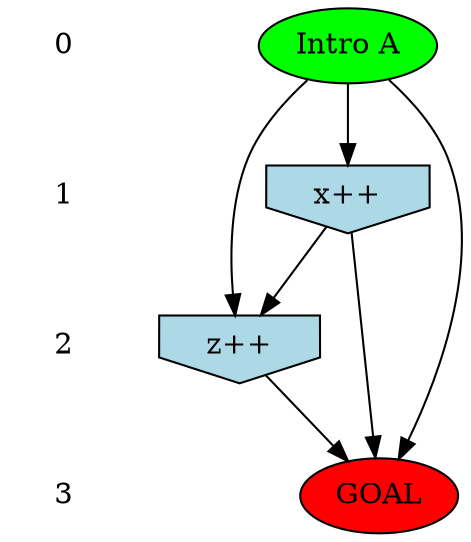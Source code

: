 /* Compression of 1147 causal flows obtained in average at 3.892481E-02 t.u */
/* Compressed causal flows were: [1147;1146;1145;1144;1143;1142;1141;1140;1139;1138;1137;1136;1135;1134;1133;1132;1131;1130;1129;1128;1127;1126;1125;1124;1123;1122;1121;1120;1119;1118;1117;1116;1115;1114;1113;1112;1111;1110;1109;1108;1107;1106;1105;1104;1103;1102;1101;1100;1099;1098;1097;1096;1095;1094;1093;1092;1091;1090;1089;1088;1087;1086;1085;1084;1083;1082;1081;1080;1079;1078;1077;1076;1075;1074;1073;1072;1071;1070;1069;1068;1067;1066;1065;1064;1063;1062;1061;1060;1059;1058;1057;1056;1055;1054;1053;1052;1051;1050;1049;1048;1047;1046;1045;1044;1043;1042;1041;1040;1039;1038;1037;1036;1035;1034;1033;1032;1031;1030;1029;1028;1027;1026;1025;1024;1023;1022;1021;1020;1019;1018;1017;1016;1015;1014;1013;1012;1011;1010;1009;1008;1007;1006;1005;1004;1003;1002;1001;1000;999;998;997;996;995;994;993;992;991;990;989;988;987;986;985;984;983;982;981;980;979;978;977;976;975;974;973;972;971;970;969;968;967;966;965;964;963;962;961;960;959;958;957;956;955;954;953;952;951;950;949;948;947;946;945;944;943;942;941;940;939;938;937;936;935;934;933;932;931;930;929;928;927;926;925;924;923;922;921;920;919;918;917;916;915;914;913;912;911;910;909;908;907;906;905;904;903;902;901;900;899;898;897;896;895;894;893;892;891;890;889;888;887;886;885;884;883;882;881;880;879;878;877;876;875;874;873;872;871;870;869;868;867;866;865;864;863;862;861;860;859;858;857;856;855;854;853;852;851;850;849;848;847;846;845;844;843;842;841;840;839;838;837;836;835;834;833;832;831;830;829;828;827;826;825;824;823;822;821;820;819;818;817;816;815;814;813;812;811;810;809;808;807;806;805;804;803;802;801;800;799;798;797;796;795;794;793;792;791;790;789;788;787;786;785;784;783;782;781;780;779;778;777;776;775;774;773;772;771;770;769;768;767;766;765;764;763;762;761;760;759;758;757;756;755;754;753;752;751;750;749;748;747;746;745;744;743;742;741;740;739;738;737;736;735;734;733;732;731;730;729;728;727;726;725;724;723;722;721;720;719;718;717;716;715;714;713;712;711;710;709;708;707;706;705;704;703;702;701;700;699;698;697;696;695;694;693;692;691;690;689;688;687;686;685;684;683;682;681;680;679;678;677;676;675;674;673;672;671;670;669;668;667;666;665;664;663;662;661;660;659;658;657;656;655;654;653;652;651;650;649;648;647;646;645;644;643;642;641;640;639;638;637;636;635;634;633;632;631;630;629;628;627;626;625;624;623;622;621;620;619;618;617;616;615;614;613;612;611;610;609;608;607;606;605;604;603;602;601;600;599;598;597;596;595;594;593;592;591;590;589;588;587;586;585;584;583;582;581;580;579;578;577;576;575;574;573;572;571;570;569;568;567;566;565;564;563;562;561;560;559;558;557;556;555;554;553;552;551;550;549;548;547;546;545;544;543;542;541;540;539;538;537;536;535;534;533;532;531;530;529;528;527;526;525;524;523;522;521;520;519;518;517;516;515;514;513;512;511;510;509;508;507;506;505;504;503;502;501;500;499;498;497;496;495;494;493;492;491;490;489;488;487;486;485;484;483;482;481;480;479;478;477;476;475;474;473;472;471;470;469;468;467;466;465;464;463;462;461;460;459;458;457;456;455;454;453;452;451;450;449;448;447;446;445;444;443;442;441;440;439;438;437;436;435;434;433;432;431;430;429;428;427;426;425;424;423;422;421;420;419;418;417;416;415;414;413;412;411;410;409;408;407;406;405;404;403;402;401;400;399;398;397;396;395;394;393;392;391;390;389;388;387;386;385;384;383;382;381;380;379;378;377;376;375;374;373;372;371;370;369;368;367;366;365;364;363;362;361;360;359;358;357;356;355;354;353;352;351;350;349;348;347;346;345;344;343;342;341;340;339;338;337;336;335;334;333;332;331;330;329;328;327;326;325;324;323;322;321;320;319;318;317;316;315;314;313;312;311;310;309;308;307;306;305;304;303;302;301;300;299;298;297;296;295;294;293;292;291;290;289;288;287;286;285;284;283;282;281;280;279;278;277;276;275;274;273;272;271;270;269;268;267;266;265;264;263;262;261;260;259;258;257;256;255;254;253;252;251;250;249;248;247;246;245;244;243;242;241;240;239;238;237;236;235;234;233;232;231;230;229;228;227;226;225;224;223;222;221;220;219;218;217;216;215;214;213;212;211;210;209;208;207;206;205;204;203;202;201;200;199;198;197;196;195;194;193;192;191;190;189;188;187;186;185;184;183;182;181;180;179;178;177;176;175;174;173;172;171;170;169;168;167;166;165;164;163;162;161;160;159;158;157;156;155;154;153;152;151;150;149;148;147;146;145;144;143;142;141;140;139;138;137;136;135;134;133;132;131;130;129;128;127;126;125;124;123;122;121;120;119;118;117;116;115;114;113;112;111;110;109;108;107;106;105;104;103;102;101;100;99;98;97;96;95;94;93;92;91;90;89;88;87;86;85;84;83;82;81;80;79;78;77;76;75;74;73;72;71;70;69;68;67;66;65;64;63;62;61;60;59;58;57;56;55;54;53;52;51;50;49;48;47;46;45;44;43;42;41;40;39;38;37;36;35;34;33;32;31;30;29;28;27;26;25;24;23;22;21;20;19;18;17;16;15;14;13;12;11;10;9;8;7;6;5;4;3;2;1] */
digraph G{
 ranksep=.5 ; 
{ rank = same ; "0" [shape=plaintext] ; node_1 [label ="Intro A", style=filled,fillcolor=green] ;
}
{ rank = same ; "1" [shape=plaintext] ; node_2 [label="x++", shape=invhouse, style=filled, fillcolor = lightblue] ;
}
{ rank = same ; "2" [shape=plaintext] ; node_3 [label="z++", shape=invhouse, style=filled, fillcolor = lightblue] ;
}
{ rank = same ; "3" [shape=plaintext] ; node_4 [label ="GOAL", style=filled, fillcolor=red] ;
}
"0" -> "1" [style="invis"]; 
"1" -> "2" [style="invis"]; 
"2" -> "3" [style="invis"]; 
node_1 -> node_2
node_1 -> node_3
node_2 -> node_3
node_1 -> node_4
node_2 -> node_4
node_3 -> node_4
}
/*
 Dot generation time: 0.000000
*/